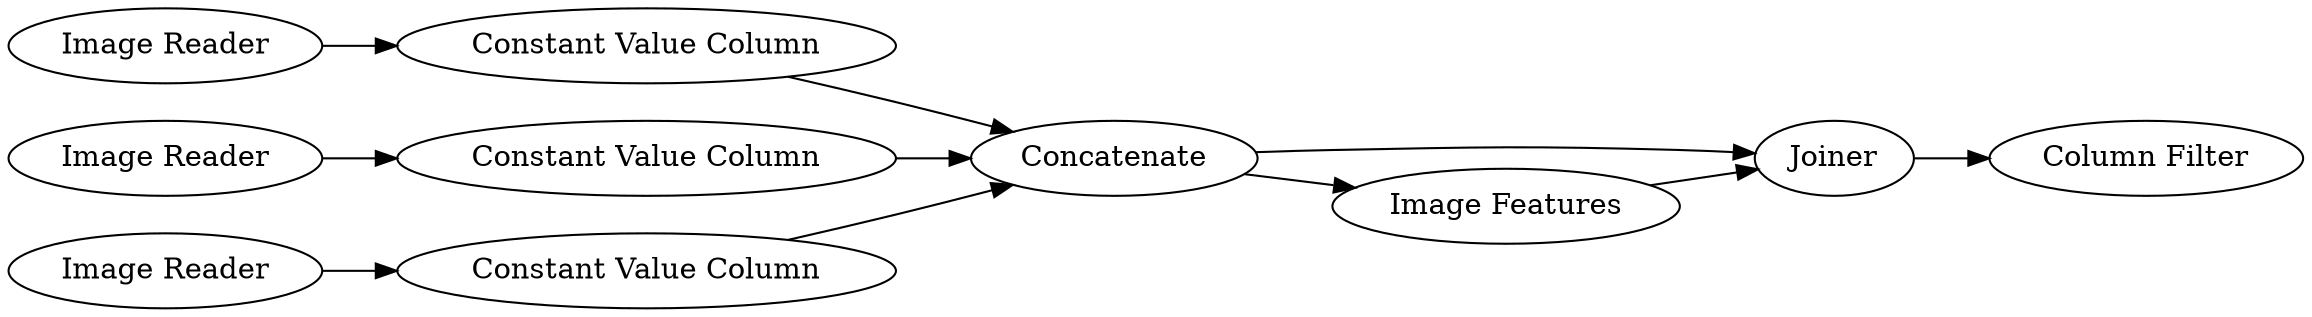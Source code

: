 digraph {
	5 -> 8
	7 -> 8
	18 -> 19
	12 -> 6
	13 -> 7
	14 -> 18
	11 -> 5
	8 -> 14
	8 -> 18
	6 -> 8
	5 [label="Constant Value Column"]
	13 [label="Image Reader"]
	7 [label="Constant Value Column"]
	11 [label="Image Reader"]
	18 [label=Joiner]
	6 [label="Constant Value Column"]
	8 [label=Concatenate]
	14 [label="Image Features"]
	12 [label="Image Reader"]
	19 [label="Column Filter"]
	rankdir=LR
}

